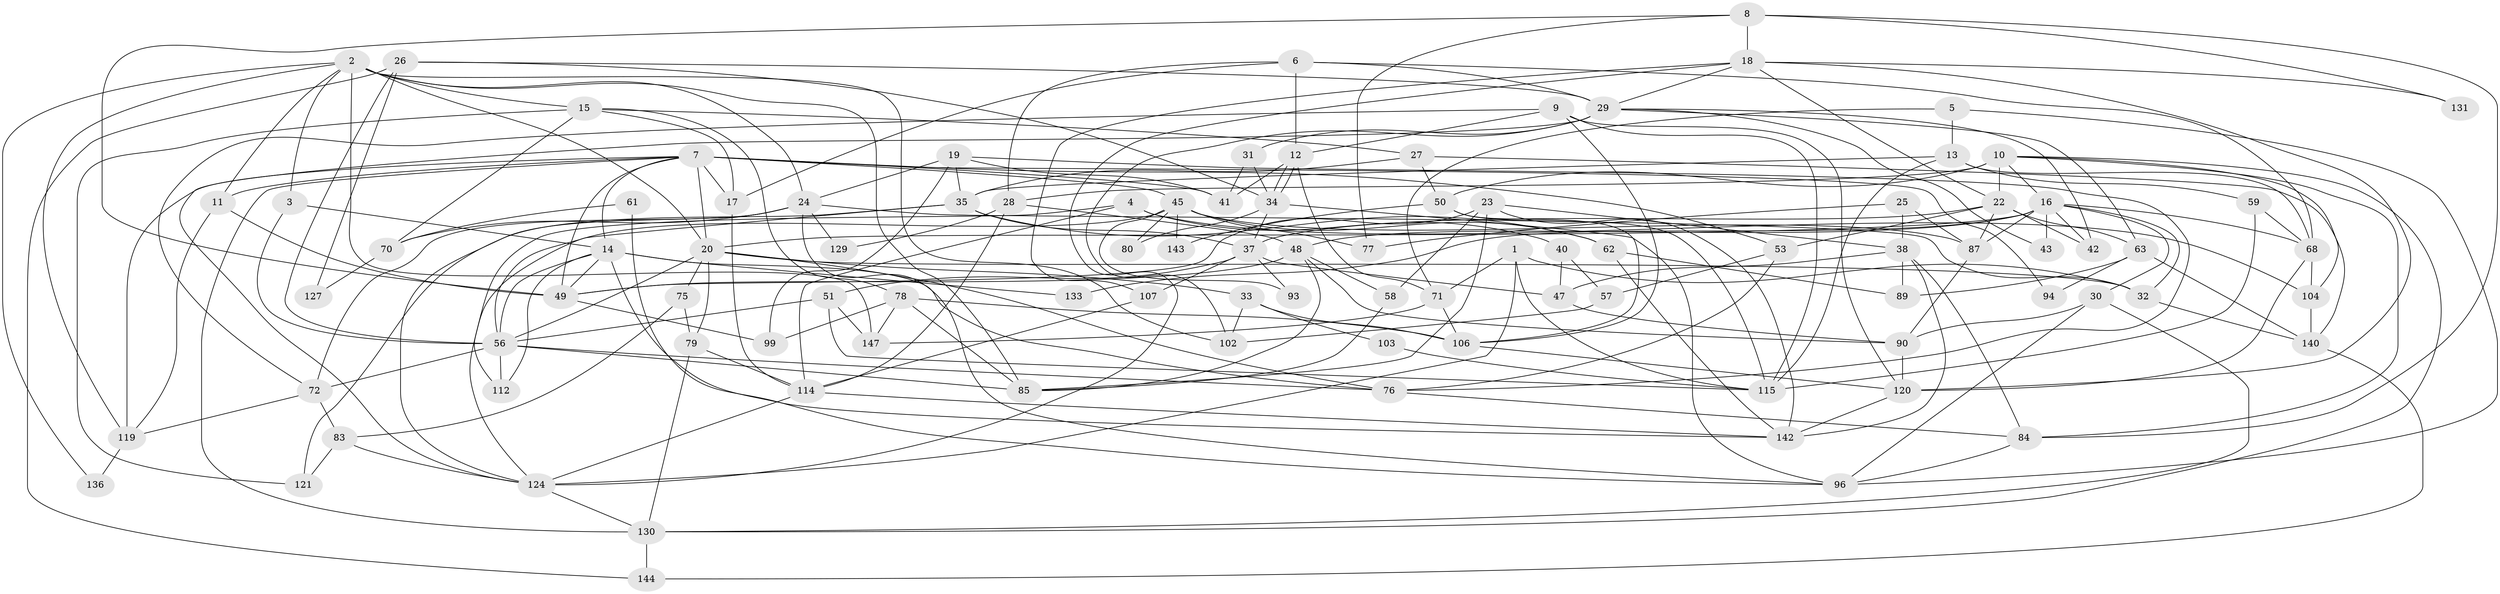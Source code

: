 // original degree distribution, {4: 0.2857142857142857, 6: 0.08163265306122448, 3: 0.2925170068027211, 2: 0.12244897959183673, 5: 0.1564625850340136, 8: 0.013605442176870748, 10: 0.006802721088435374, 7: 0.04081632653061224}
// Generated by graph-tools (version 1.1) at 2025/42/03/06/25 10:42:00]
// undirected, 97 vertices, 234 edges
graph export_dot {
graph [start="1"]
  node [color=gray90,style=filled];
  1 [super="+39"];
  2 [super="+98"];
  3;
  4 [super="+46"];
  5;
  6;
  7 [super="+21"];
  8 [super="+88"];
  9 [super="+122"];
  10 [super="+55"];
  11 [super="+54"];
  12 [super="+111"];
  13 [super="+101"];
  14 [super="+44"];
  15 [super="+134"];
  16 [super="+91"];
  17 [super="+141"];
  18 [super="+95"];
  19;
  20 [super="+105"];
  22 [super="+36"];
  23 [super="+64"];
  24 [super="+60"];
  25;
  26 [super="+65"];
  27;
  28 [super="+66"];
  29 [super="+67"];
  30 [super="+86"];
  31;
  32 [super="+128"];
  33;
  34 [super="+135"];
  35 [super="+81"];
  37 [super="+69"];
  38 [super="+100"];
  40;
  41;
  42;
  43;
  45 [super="+73"];
  47;
  48 [super="+118"];
  49 [super="+52"];
  50 [super="+113"];
  51 [super="+97"];
  53 [super="+74"];
  56 [super="+82"];
  57;
  58;
  59;
  61;
  62 [super="+125"];
  63 [super="+92"];
  68 [super="+110"];
  70;
  71;
  72;
  75;
  76 [super="+109"];
  77;
  78 [super="+117"];
  79 [super="+145"];
  80;
  83;
  84 [super="+137"];
  85 [super="+116"];
  87;
  89;
  90 [super="+138"];
  93;
  94;
  96 [super="+108"];
  99;
  102;
  103;
  104;
  106 [super="+146"];
  107;
  112;
  114 [super="+132"];
  115 [super="+123"];
  119;
  120 [super="+139"];
  121;
  124 [super="+126"];
  127;
  129;
  130;
  131;
  133;
  136;
  140;
  142;
  143;
  144;
  147;
  1 -- 124;
  1 -- 71;
  1 -- 32;
  1 -- 115;
  2 -- 11;
  2 -- 24;
  2 -- 119;
  2 -- 136;
  2 -- 15;
  2 -- 3;
  2 -- 20;
  2 -- 85;
  2 -- 147;
  2 -- 102;
  3 -- 56;
  3 -- 14;
  4 -- 112;
  4 -- 40;
  4 -- 114;
  4 -- 104;
  5 -- 96;
  5 -- 71;
  5 -- 13;
  6 -- 12;
  6 -- 68;
  6 -- 29;
  6 -- 28;
  6 -- 17;
  7 -- 45;
  7 -- 11;
  7 -- 17;
  7 -- 41;
  7 -- 94;
  7 -- 130;
  7 -- 119;
  7 -- 14;
  7 -- 53;
  7 -- 20;
  7 -- 49;
  8 -- 18;
  8 -- 49;
  8 -- 77;
  8 -- 131;
  8 -- 84;
  9 -- 120;
  9 -- 72;
  9 -- 12;
  9 -- 106;
  9 -- 115;
  10 -- 22 [weight=2];
  10 -- 50;
  10 -- 130;
  10 -- 16;
  10 -- 84;
  10 -- 104;
  10 -- 28 [weight=2];
  11 -- 49;
  11 -- 119;
  12 -- 34;
  12 -- 34;
  12 -- 71;
  12 -- 41;
  13 -- 59;
  13 -- 68;
  13 -- 35;
  13 -- 115;
  14 -- 142;
  14 -- 49;
  14 -- 133;
  14 -- 112;
  14 -- 76;
  14 -- 56;
  15 -- 121;
  15 -- 70;
  15 -- 27;
  15 -- 78;
  15 -- 17;
  16 -- 32;
  16 -- 42;
  16 -- 48;
  16 -- 68;
  16 -- 87;
  16 -- 133 [weight=2];
  16 -- 30;
  16 -- 43;
  16 -- 20;
  17 -- 114;
  18 -- 29;
  18 -- 107;
  18 -- 131;
  18 -- 124;
  18 -- 22;
  18 -- 120;
  19 -- 35;
  19 -- 41;
  19 -- 99;
  19 -- 76;
  19 -- 24;
  20 -- 32;
  20 -- 33;
  20 -- 75;
  20 -- 79;
  20 -- 76;
  20 -- 56;
  22 -- 87;
  22 -- 63;
  22 -- 53 [weight=2];
  22 -- 42;
  22 -- 37;
  23 -- 85;
  23 -- 58;
  23 -- 142;
  23 -- 38;
  23 -- 49;
  24 -- 70;
  24 -- 32;
  24 -- 129;
  24 -- 96;
  24 -- 72;
  24 -- 124;
  25 -- 38;
  25 -- 77;
  25 -- 87;
  26 -- 127;
  26 -- 29;
  26 -- 144;
  26 -- 34;
  26 -- 56;
  27 -- 140;
  27 -- 35;
  27 -- 50;
  28 -- 48;
  28 -- 129;
  28 -- 114;
  29 -- 31;
  29 -- 42;
  29 -- 102;
  29 -- 43;
  29 -- 63;
  29 -- 124;
  30 -- 90;
  30 -- 130;
  30 -- 96;
  31 -- 41;
  31 -- 34;
  32 -- 140;
  33 -- 106;
  33 -- 102;
  33 -- 103;
  34 -- 96;
  34 -- 80;
  34 -- 37;
  35 -- 56;
  35 -- 121;
  35 -- 37;
  35 -- 62;
  37 -- 51;
  37 -- 107;
  37 -- 93;
  37 -- 47;
  38 -- 47;
  38 -- 84;
  38 -- 89;
  38 -- 142;
  40 -- 57;
  40 -- 47;
  45 -- 143;
  45 -- 80;
  45 -- 93;
  45 -- 77;
  45 -- 87;
  45 -- 62;
  45 -- 124;
  47 -- 90;
  48 -- 49;
  48 -- 85;
  48 -- 58;
  48 -- 90;
  49 -- 99;
  50 -- 106;
  50 -- 143 [weight=2];
  50 -- 115;
  51 -- 115;
  51 -- 147;
  51 -- 56;
  53 -- 57;
  53 -- 76;
  56 -- 85;
  56 -- 112;
  56 -- 72;
  56 -- 76;
  57 -- 102;
  58 -- 85;
  59 -- 68;
  59 -- 115;
  61 -- 70;
  61 -- 96;
  62 -- 142;
  62 -- 89;
  63 -- 89;
  63 -- 140;
  63 -- 94;
  68 -- 104;
  68 -- 120 [weight=2];
  70 -- 127;
  71 -- 147;
  71 -- 106;
  72 -- 119;
  72 -- 83;
  75 -- 83;
  75 -- 79;
  76 -- 84;
  78 -- 99;
  78 -- 85;
  78 -- 106;
  78 -- 147;
  79 -- 130;
  79 -- 114;
  83 -- 124;
  83 -- 121;
  84 -- 96;
  87 -- 90;
  90 -- 120;
  103 -- 115;
  104 -- 140;
  106 -- 120;
  107 -- 114;
  114 -- 124;
  114 -- 142;
  119 -- 136;
  120 -- 142;
  124 -- 130;
  130 -- 144;
  140 -- 144;
}

